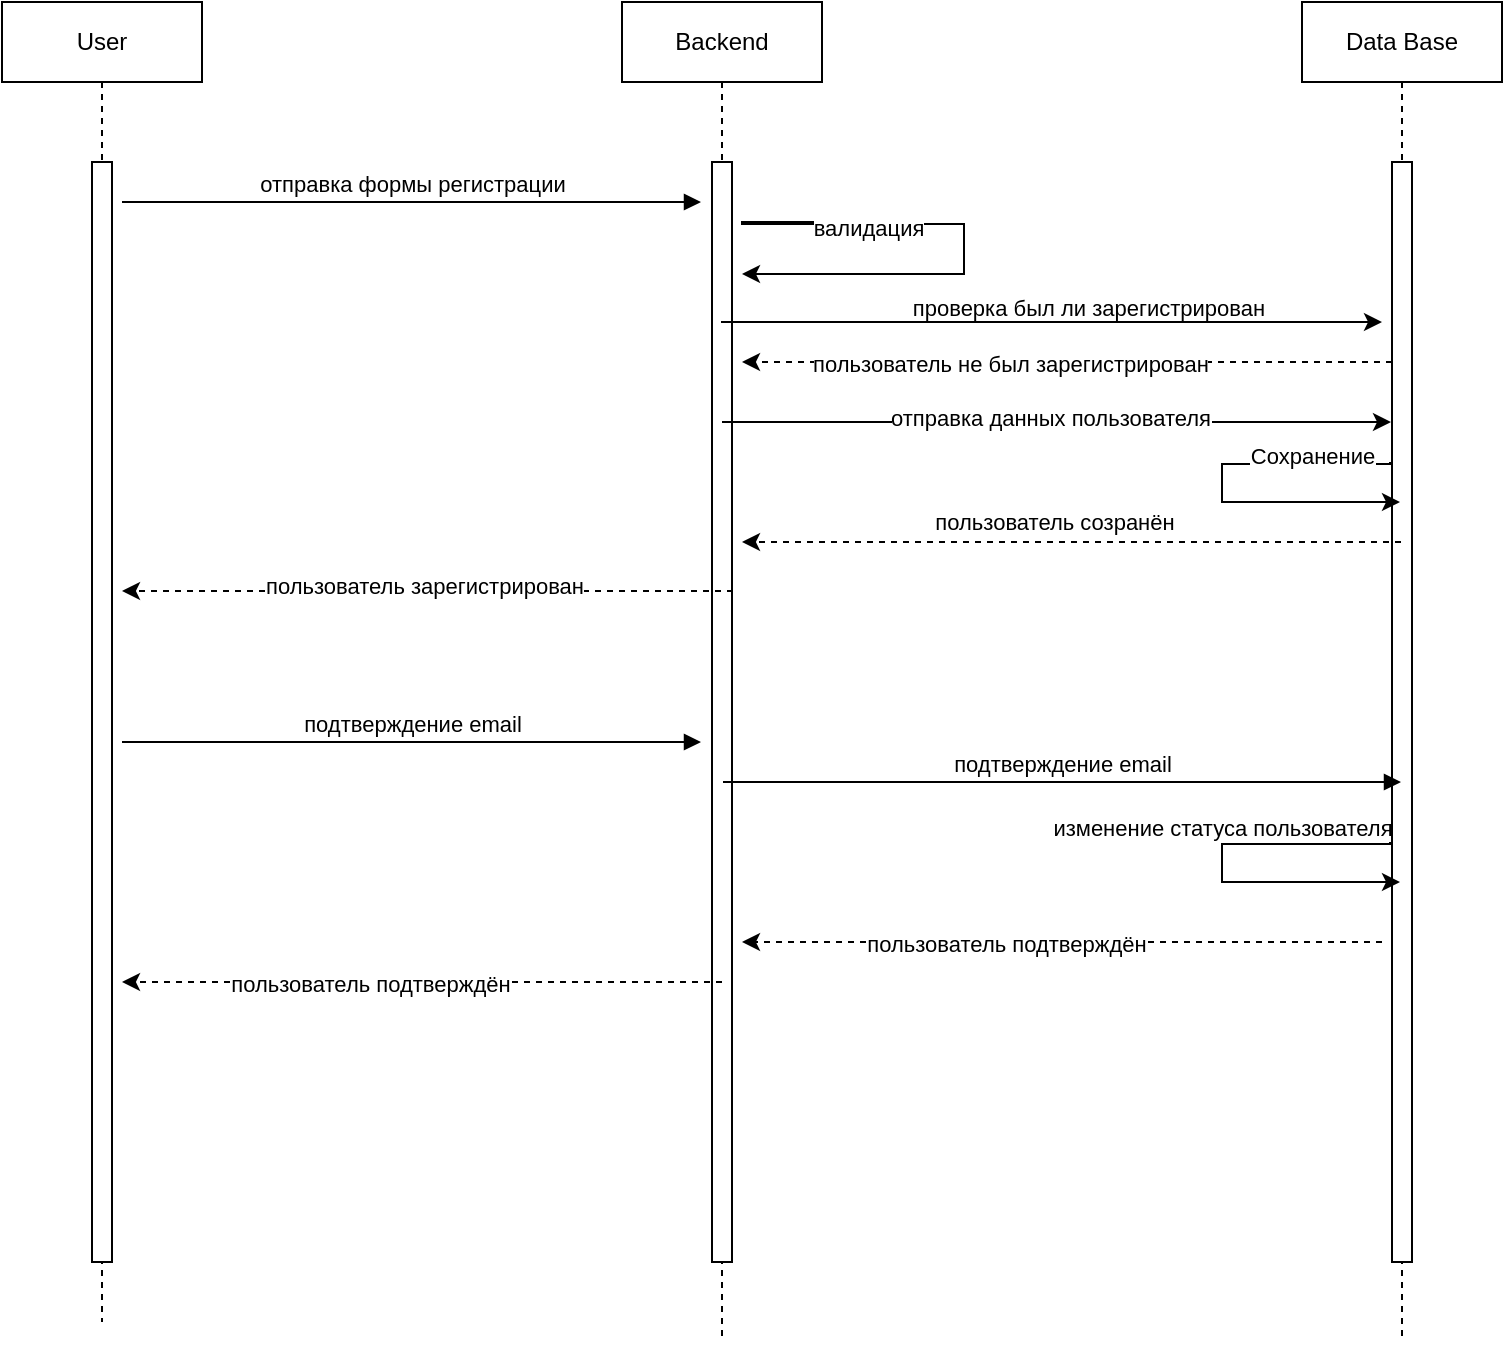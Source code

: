 <mxfile version="24.6.4" type="device">
  <diagram name="Страница — 1" id="oFilEDGBPBO85GRjzmGS">
    <mxGraphModel dx="1313" dy="786" grid="1" gridSize="10" guides="1" tooltips="1" connect="1" arrows="1" fold="1" page="1" pageScale="1" pageWidth="2339" pageHeight="3300" math="0" shadow="0">
      <root>
        <mxCell id="0" />
        <mxCell id="1" parent="0" />
        <mxCell id="FmQ2z7PiMO5nj4lULZqu-20" value="User" style="shape=umlLifeline;perimeter=lifelinePerimeter;whiteSpace=wrap;html=1;container=0;dropTarget=0;collapsible=0;recursiveResize=0;outlineConnect=0;portConstraint=eastwest;newEdgeStyle={&quot;edgeStyle&quot;:&quot;elbowEdgeStyle&quot;,&quot;elbow&quot;:&quot;vertical&quot;,&quot;curved&quot;:0,&quot;rounded&quot;:0};" parent="1" vertex="1">
          <mxGeometry x="380" y="160" width="100" height="660" as="geometry" />
        </mxCell>
        <mxCell id="FmQ2z7PiMO5nj4lULZqu-21" value="" style="html=1;points=[];perimeter=orthogonalPerimeter;outlineConnect=0;targetShapes=umlLifeline;portConstraint=eastwest;newEdgeStyle={&quot;edgeStyle&quot;:&quot;elbowEdgeStyle&quot;,&quot;elbow&quot;:&quot;vertical&quot;,&quot;curved&quot;:0,&quot;rounded&quot;:0};" parent="FmQ2z7PiMO5nj4lULZqu-20" vertex="1">
          <mxGeometry x="45" y="80" width="10" height="550" as="geometry" />
        </mxCell>
        <mxCell id="FmQ2z7PiMO5nj4lULZqu-22" value="Backend" style="shape=umlLifeline;perimeter=lifelinePerimeter;whiteSpace=wrap;html=1;container=0;dropTarget=0;collapsible=0;recursiveResize=0;outlineConnect=0;portConstraint=eastwest;newEdgeStyle={&quot;edgeStyle&quot;:&quot;elbowEdgeStyle&quot;,&quot;elbow&quot;:&quot;vertical&quot;,&quot;curved&quot;:0,&quot;rounded&quot;:0};" parent="1" vertex="1">
          <mxGeometry x="690" y="160" width="100" height="670" as="geometry" />
        </mxCell>
        <mxCell id="FmQ2z7PiMO5nj4lULZqu-23" value="" style="html=1;points=[];perimeter=orthogonalPerimeter;outlineConnect=0;targetShapes=umlLifeline;portConstraint=eastwest;newEdgeStyle={&quot;edgeStyle&quot;:&quot;elbowEdgeStyle&quot;,&quot;elbow&quot;:&quot;vertical&quot;,&quot;curved&quot;:0,&quot;rounded&quot;:0};" parent="FmQ2z7PiMO5nj4lULZqu-22" vertex="1">
          <mxGeometry x="45" y="80" width="10" height="550" as="geometry" />
        </mxCell>
        <mxCell id="FmQ2z7PiMO5nj4lULZqu-24" value="Data Base" style="shape=umlLifeline;perimeter=lifelinePerimeter;whiteSpace=wrap;html=1;container=0;dropTarget=0;collapsible=0;recursiveResize=0;outlineConnect=0;portConstraint=eastwest;newEdgeStyle={&quot;edgeStyle&quot;:&quot;elbowEdgeStyle&quot;,&quot;elbow&quot;:&quot;vertical&quot;,&quot;curved&quot;:0,&quot;rounded&quot;:0};" parent="1" vertex="1">
          <mxGeometry x="1030" y="160" width="100" height="670" as="geometry" />
        </mxCell>
        <mxCell id="FmQ2z7PiMO5nj4lULZqu-25" value="" style="html=1;points=[];perimeter=orthogonalPerimeter;outlineConnect=0;targetShapes=umlLifeline;portConstraint=eastwest;newEdgeStyle={&quot;edgeStyle&quot;:&quot;elbowEdgeStyle&quot;,&quot;elbow&quot;:&quot;vertical&quot;,&quot;curved&quot;:0,&quot;rounded&quot;:0};" parent="FmQ2z7PiMO5nj4lULZqu-24" vertex="1">
          <mxGeometry x="45" y="80" width="10" height="550" as="geometry" />
        </mxCell>
        <mxCell id="FmQ2z7PiMO5nj4lULZqu-26" value="отправка формы регистрации" style="html=1;verticalAlign=bottom;endArrow=block;edgeStyle=elbowEdgeStyle;elbow=vertical;curved=0;rounded=0;" parent="1" edge="1">
          <mxGeometry relative="1" as="geometry">
            <mxPoint x="440" y="260" as="sourcePoint" />
            <Array as="points">
              <mxPoint x="530" y="260" />
            </Array>
            <mxPoint x="729.5" y="260" as="targetPoint" />
            <mxPoint as="offset" />
          </mxGeometry>
        </mxCell>
        <mxCell id="FmQ2z7PiMO5nj4lULZqu-30" value="" style="edgeStyle=elbowEdgeStyle;rounded=0;orthogonalLoop=1;jettySize=auto;html=1;elbow=vertical;curved=0;dashed=1;" parent="1" edge="1">
          <mxGeometry relative="1" as="geometry">
            <mxPoint x="1075" y="340" as="sourcePoint" />
            <mxPoint x="750" y="340" as="targetPoint" />
          </mxGeometry>
        </mxCell>
        <mxCell id="FmQ2z7PiMO5nj4lULZqu-31" value="пользователь не был зарегистрирован" style="edgeLabel;html=1;align=center;verticalAlign=middle;resizable=0;points=[];" parent="FmQ2z7PiMO5nj4lULZqu-30" vertex="1" connectable="0">
          <mxGeometry x="0.174" y="1" relative="1" as="geometry">
            <mxPoint as="offset" />
          </mxGeometry>
        </mxCell>
        <mxCell id="FmQ2z7PiMO5nj4lULZqu-32" value="" style="edgeStyle=elbowEdgeStyle;rounded=0;orthogonalLoop=1;jettySize=auto;html=1;elbow=vertical;curved=0;" parent="1" edge="1">
          <mxGeometry relative="1" as="geometry">
            <mxPoint x="740" y="370" as="sourcePoint" />
            <mxPoint x="1074.5" y="370" as="targetPoint" />
          </mxGeometry>
        </mxCell>
        <mxCell id="FmQ2z7PiMO5nj4lULZqu-33" value="отправка данных пользователя" style="edgeLabel;html=1;align=center;verticalAlign=middle;resizable=0;points=[];" parent="FmQ2z7PiMO5nj4lULZqu-32" vertex="1" connectable="0">
          <mxGeometry x="-0.019" y="2" relative="1" as="geometry">
            <mxPoint as="offset" />
          </mxGeometry>
        </mxCell>
        <mxCell id="FmQ2z7PiMO5nj4lULZqu-36" value="" style="edgeStyle=elbowEdgeStyle;rounded=0;orthogonalLoop=1;jettySize=auto;html=1;elbow=vertical;curved=0;dashed=1;" parent="1" edge="1">
          <mxGeometry relative="1" as="geometry">
            <mxPoint x="740" y="650" as="sourcePoint" />
            <mxPoint x="440" y="650" as="targetPoint" />
          </mxGeometry>
        </mxCell>
        <mxCell id="FmQ2z7PiMO5nj4lULZqu-37" value="пользователь подтверждён" style="edgeLabel;html=1;align=center;verticalAlign=middle;resizable=0;points=[];" parent="FmQ2z7PiMO5nj4lULZqu-36" vertex="1" connectable="0">
          <mxGeometry x="0.174" y="1" relative="1" as="geometry">
            <mxPoint as="offset" />
          </mxGeometry>
        </mxCell>
        <mxCell id="FmQ2z7PiMO5nj4lULZqu-38" value="" style="edgeStyle=elbowEdgeStyle;rounded=0;orthogonalLoop=1;jettySize=auto;html=1;elbow=vertical;curved=0;dashed=1;" parent="1" edge="1">
          <mxGeometry relative="1" as="geometry">
            <mxPoint x="745.5" y="454.5" as="sourcePoint" />
            <mxPoint x="440" y="454.5" as="targetPoint" />
          </mxGeometry>
        </mxCell>
        <mxCell id="FmQ2z7PiMO5nj4lULZqu-39" value="пользователь зарегистрирован" style="edgeLabel;html=1;align=center;verticalAlign=middle;resizable=0;points=[];" parent="FmQ2z7PiMO5nj4lULZqu-38" vertex="1" connectable="0">
          <mxGeometry x="-0.28" y="-3" relative="1" as="geometry">
            <mxPoint x="-45" as="offset" />
          </mxGeometry>
        </mxCell>
        <mxCell id="FmQ2z7PiMO5nj4lULZqu-40" value="" style="edgeStyle=orthogonalEdgeStyle;rounded=0;orthogonalLoop=1;jettySize=auto;html=1;elbow=vertical;" parent="1" edge="1">
          <mxGeometry relative="1" as="geometry">
            <mxPoint x="796" y="270" as="sourcePoint" />
            <mxPoint x="750" y="296" as="targetPoint" />
            <Array as="points">
              <mxPoint x="750" y="270" />
              <mxPoint x="750" y="271" />
              <mxPoint x="861" y="271" />
              <mxPoint x="861" y="296" />
            </Array>
          </mxGeometry>
        </mxCell>
        <mxCell id="FmQ2z7PiMO5nj4lULZqu-41" value="валидация" style="edgeLabel;html=1;align=center;verticalAlign=middle;resizable=0;points=[];" parent="FmQ2z7PiMO5nj4lULZqu-40" vertex="1" connectable="0">
          <mxGeometry x="-0.251" y="-2" relative="1" as="geometry">
            <mxPoint as="offset" />
          </mxGeometry>
        </mxCell>
        <mxCell id="FmQ2z7PiMO5nj4lULZqu-42" value="" style="edgeStyle=elbowEdgeStyle;rounded=0;orthogonalLoop=1;jettySize=auto;html=1;elbow=vertical;curved=0;" parent="1" edge="1">
          <mxGeometry relative="1" as="geometry">
            <mxPoint x="739.5" y="320" as="sourcePoint" />
            <mxPoint x="1070" y="320" as="targetPoint" />
            <Array as="points">
              <mxPoint x="925.5" y="320" />
            </Array>
          </mxGeometry>
        </mxCell>
        <mxCell id="FmQ2z7PiMO5nj4lULZqu-43" value="проверка был ли зарегистрирован&lt;div&gt;&lt;br&gt;&lt;/div&gt;" style="edgeLabel;html=1;align=center;verticalAlign=middle;resizable=0;points=[];labelBackgroundColor=none;" parent="FmQ2z7PiMO5nj4lULZqu-42" vertex="1" connectable="0">
          <mxGeometry x="-0.012" y="-2" relative="1" as="geometry">
            <mxPoint x="20" y="-2" as="offset" />
          </mxGeometry>
        </mxCell>
        <mxCell id="FmQ2z7PiMO5nj4lULZqu-44" value="" style="edgeStyle=orthogonalEdgeStyle;rounded=0;orthogonalLoop=1;jettySize=auto;html=1;elbow=vertical;" parent="1" edge="1">
          <mxGeometry relative="1" as="geometry">
            <mxPoint x="1074" y="390" as="sourcePoint" />
            <mxPoint x="1079" y="410" as="targetPoint" />
            <Array as="points">
              <mxPoint x="1074" y="391" />
              <mxPoint x="990" y="391" />
              <mxPoint x="990" y="410" />
            </Array>
          </mxGeometry>
        </mxCell>
        <mxCell id="FmQ2z7PiMO5nj4lULZqu-45" value="Сохранение" style="edgeLabel;html=1;align=center;verticalAlign=middle;resizable=0;points=[];" parent="FmQ2z7PiMO5nj4lULZqu-44" vertex="1" connectable="0">
          <mxGeometry x="-0.588" y="-4" relative="1" as="geometry">
            <mxPoint as="offset" />
          </mxGeometry>
        </mxCell>
        <mxCell id="FmQ2z7PiMO5nj4lULZqu-46" value="" style="edgeStyle=elbowEdgeStyle;rounded=0;orthogonalLoop=1;jettySize=auto;html=1;elbow=vertical;curved=0;dashed=1;" parent="1" source="FmQ2z7PiMO5nj4lULZqu-24" edge="1">
          <mxGeometry relative="1" as="geometry">
            <mxPoint x="1055" y="430" as="sourcePoint" />
            <mxPoint x="750" y="430" as="targetPoint" />
          </mxGeometry>
        </mxCell>
        <mxCell id="FmQ2z7PiMO5nj4lULZqu-47" value="пользователь созранён" style="edgeLabel;html=1;align=center;verticalAlign=middle;resizable=0;points=[];" parent="FmQ2z7PiMO5nj4lULZqu-46" vertex="1" connectable="0">
          <mxGeometry x="0.053" y="-3" relative="1" as="geometry">
            <mxPoint y="-7" as="offset" />
          </mxGeometry>
        </mxCell>
        <mxCell id="FmQ2z7PiMO5nj4lULZqu-48" value="подтверждение email" style="html=1;verticalAlign=bottom;endArrow=block;edgeStyle=elbowEdgeStyle;elbow=vertical;curved=0;rounded=0;" parent="1" edge="1">
          <mxGeometry relative="1" as="geometry">
            <mxPoint x="440" y="530" as="sourcePoint" />
            <Array as="points">
              <mxPoint x="530" y="530" />
            </Array>
            <mxPoint x="729.5" y="530" as="targetPoint" />
            <mxPoint as="offset" />
          </mxGeometry>
        </mxCell>
        <mxCell id="FmQ2z7PiMO5nj4lULZqu-49" value="подтверждение email" style="html=1;verticalAlign=bottom;endArrow=block;edgeStyle=elbowEdgeStyle;elbow=vertical;curved=0;rounded=0;" parent="1" edge="1">
          <mxGeometry relative="1" as="geometry">
            <mxPoint x="740.5" y="550" as="sourcePoint" />
            <Array as="points">
              <mxPoint x="830.5" y="550" />
            </Array>
            <mxPoint x="1079.5" y="550" as="targetPoint" />
            <mxPoint as="offset" />
          </mxGeometry>
        </mxCell>
        <mxCell id="FmQ2z7PiMO5nj4lULZqu-50" value="" style="edgeStyle=orthogonalEdgeStyle;rounded=0;orthogonalLoop=1;jettySize=auto;html=1;elbow=vertical;" parent="1" edge="1">
          <mxGeometry relative="1" as="geometry">
            <mxPoint x="1074" y="580" as="sourcePoint" />
            <mxPoint x="1079" y="600" as="targetPoint" />
            <Array as="points">
              <mxPoint x="1074" y="581" />
              <mxPoint x="990" y="581" />
              <mxPoint x="990" y="600" />
            </Array>
          </mxGeometry>
        </mxCell>
        <mxCell id="FmQ2z7PiMO5nj4lULZqu-51" value="изменение статуса пользователя&lt;div&gt;&lt;br&gt;&lt;/div&gt;" style="edgeLabel;html=1;align=center;verticalAlign=middle;resizable=0;points=[];labelBackgroundColor=none;" parent="FmQ2z7PiMO5nj4lULZqu-50" vertex="1" connectable="0">
          <mxGeometry x="-0.588" y="-4" relative="1" as="geometry">
            <mxPoint x="-45" y="3" as="offset" />
          </mxGeometry>
        </mxCell>
        <mxCell id="FmQ2z7PiMO5nj4lULZqu-52" value="" style="edgeStyle=elbowEdgeStyle;rounded=0;orthogonalLoop=1;jettySize=auto;html=1;elbow=vertical;curved=0;dashed=1;" parent="1" edge="1">
          <mxGeometry relative="1" as="geometry">
            <mxPoint x="1070" y="630" as="sourcePoint" />
            <mxPoint x="750" y="630" as="targetPoint" />
          </mxGeometry>
        </mxCell>
        <mxCell id="FmQ2z7PiMO5nj4lULZqu-53" value="пользователь подтверждён" style="edgeLabel;html=1;align=center;verticalAlign=middle;resizable=0;points=[];" parent="FmQ2z7PiMO5nj4lULZqu-52" vertex="1" connectable="0">
          <mxGeometry x="0.174" y="1" relative="1" as="geometry">
            <mxPoint as="offset" />
          </mxGeometry>
        </mxCell>
      </root>
    </mxGraphModel>
  </diagram>
</mxfile>
